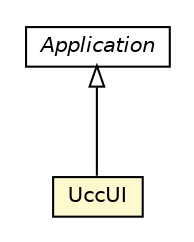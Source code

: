 #!/usr/local/bin/dot
#
# Class diagram 
# Generated by UMLGraph version R5_6-24-gf6e263 (http://www.umlgraph.org/)
#

digraph G {
	edge [fontname="Helvetica",fontsize=10,labelfontname="Helvetica",labelfontsize=10];
	node [fontname="Helvetica",fontsize=10,shape=plaintext];
	nodesep=0.25;
	ranksep=0.5;
	// org.universAAL.tools.ucc.windows.UccUI
	c8349802 [label=<<table title="org.universAAL.tools.ucc.windows.UccUI" border="0" cellborder="1" cellspacing="0" cellpadding="2" port="p" bgcolor="lemonChiffon" href="./UccUI.html">
		<tr><td><table border="0" cellspacing="0" cellpadding="1">
<tr><td align="center" balign="center"> UccUI </td></tr>
		</table></td></tr>
		</table>>, URL="./UccUI.html", fontname="Helvetica", fontcolor="black", fontsize=10.0];
	//org.universAAL.tools.ucc.windows.UccUI extends com.vaadin.Application
	c8349856:p -> c8349802:p [dir=back,arrowtail=empty];
	// com.vaadin.Application
	c8349856 [label=<<table title="com.vaadin.Application" border="0" cellborder="1" cellspacing="0" cellpadding="2" port="p" href="http://java.sun.com/j2se/1.4.2/docs/api/com/vaadin/Application.html">
		<tr><td><table border="0" cellspacing="0" cellpadding="1">
<tr><td align="center" balign="center"><font face="Helvetica-Oblique"> Application </font></td></tr>
		</table></td></tr>
		</table>>, URL="http://java.sun.com/j2se/1.4.2/docs/api/com/vaadin/Application.html", fontname="Helvetica", fontcolor="black", fontsize=10.0];
}

